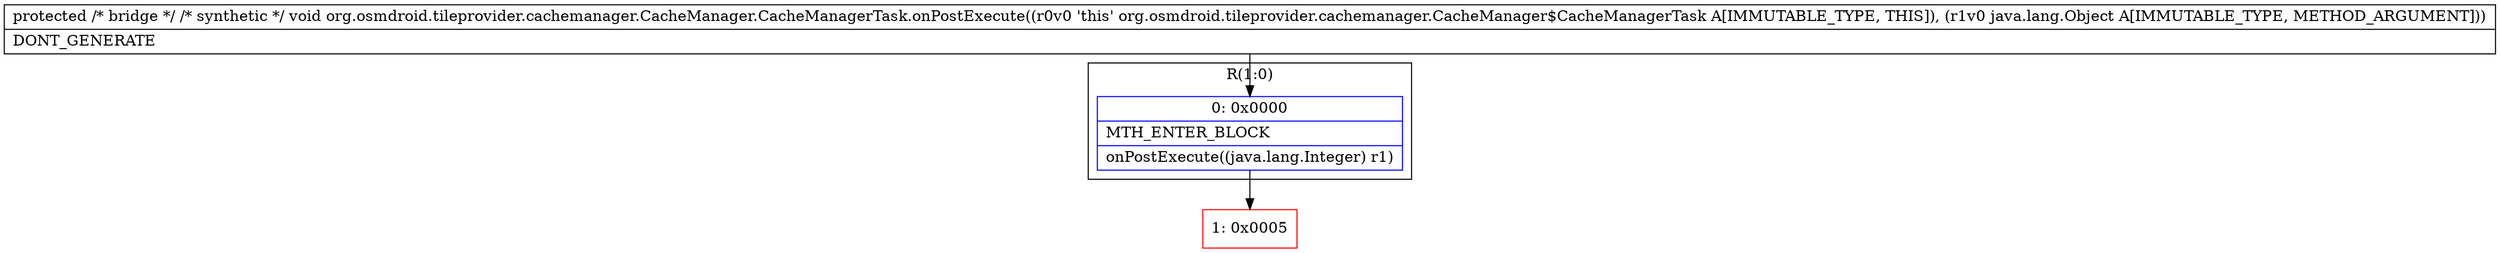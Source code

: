 digraph "CFG fororg.osmdroid.tileprovider.cachemanager.CacheManager.CacheManagerTask.onPostExecute(Ljava\/lang\/Object;)V" {
subgraph cluster_Region_2021375549 {
label = "R(1:0)";
node [shape=record,color=blue];
Node_0 [shape=record,label="{0\:\ 0x0000|MTH_ENTER_BLOCK\l|onPostExecute((java.lang.Integer) r1)\l}"];
}
Node_1 [shape=record,color=red,label="{1\:\ 0x0005}"];
MethodNode[shape=record,label="{protected \/* bridge *\/ \/* synthetic *\/ void org.osmdroid.tileprovider.cachemanager.CacheManager.CacheManagerTask.onPostExecute((r0v0 'this' org.osmdroid.tileprovider.cachemanager.CacheManager$CacheManagerTask A[IMMUTABLE_TYPE, THIS]), (r1v0 java.lang.Object A[IMMUTABLE_TYPE, METHOD_ARGUMENT]))  | DONT_GENERATE\l}"];
MethodNode -> Node_0;
Node_0 -> Node_1;
}

